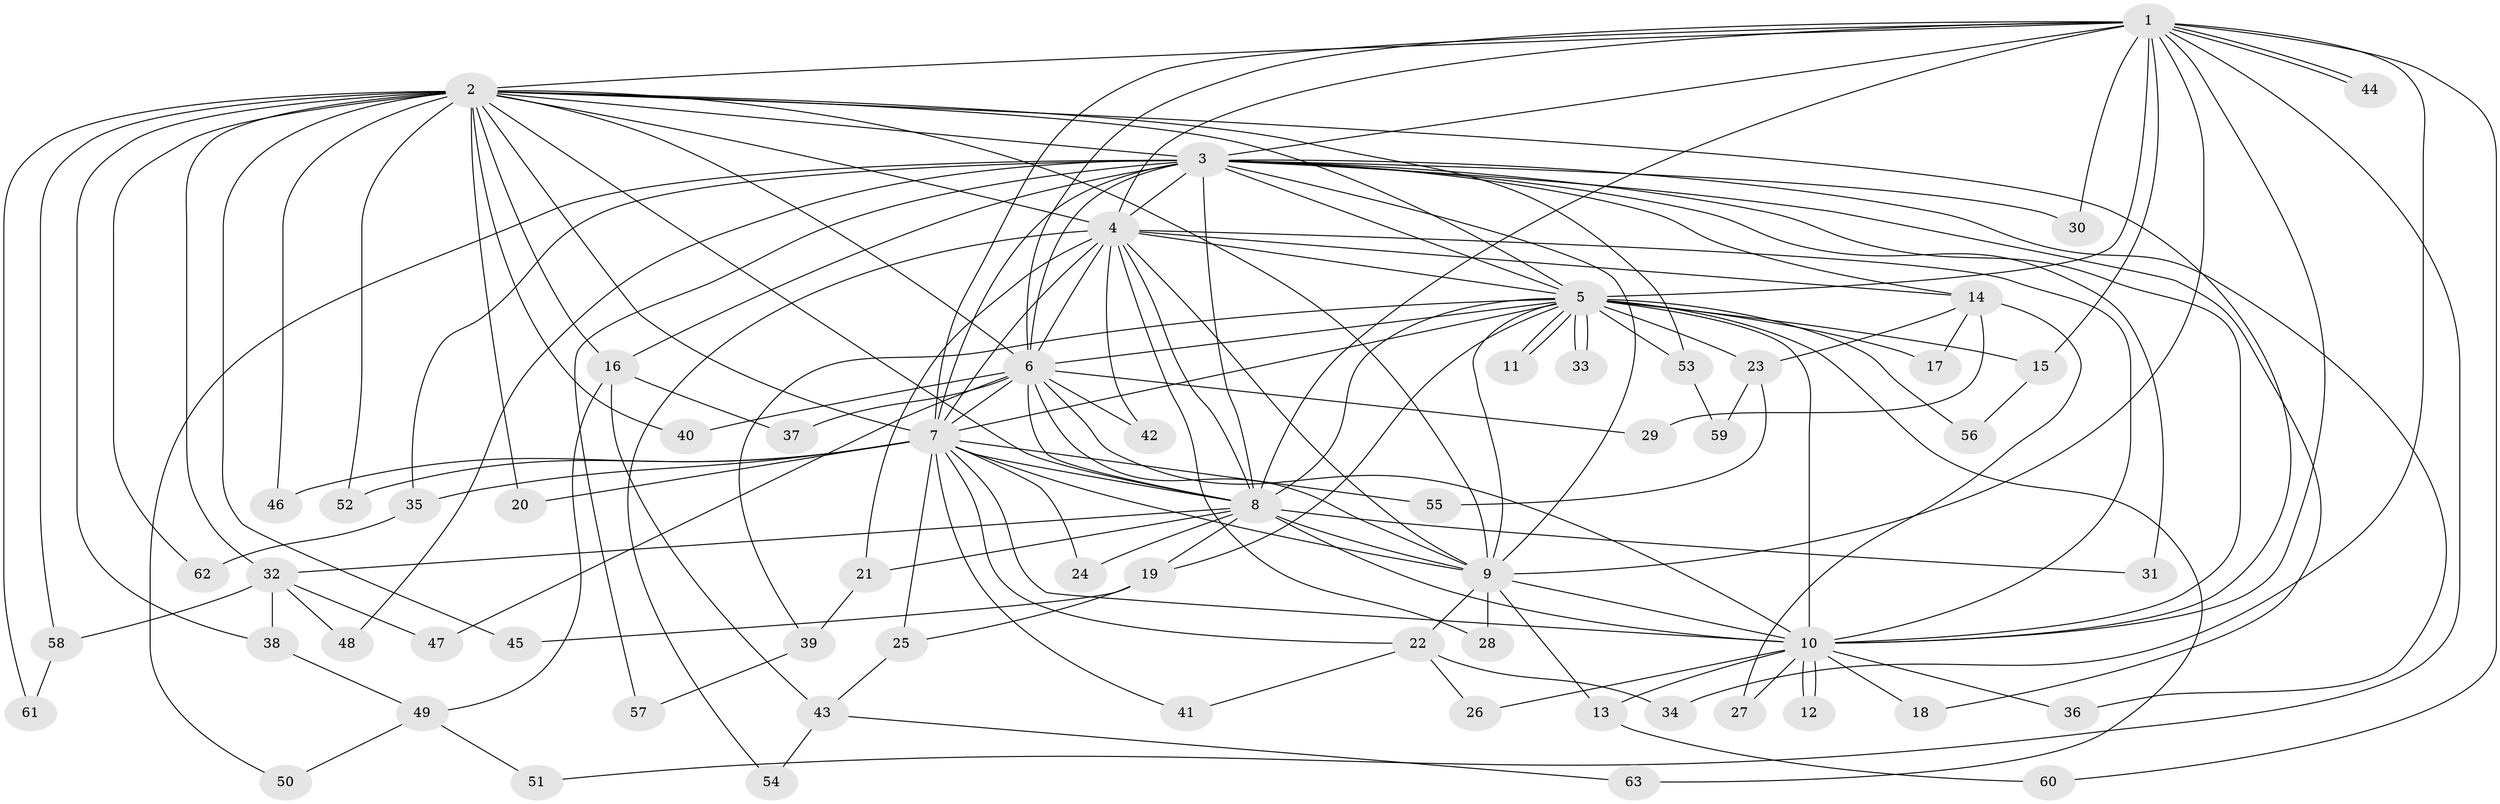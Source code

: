 // Generated by graph-tools (version 1.1) at 2025/35/03/09/25 02:35:08]
// undirected, 63 vertices, 151 edges
graph export_dot {
graph [start="1"]
  node [color=gray90,style=filled];
  1;
  2;
  3;
  4;
  5;
  6;
  7;
  8;
  9;
  10;
  11;
  12;
  13;
  14;
  15;
  16;
  17;
  18;
  19;
  20;
  21;
  22;
  23;
  24;
  25;
  26;
  27;
  28;
  29;
  30;
  31;
  32;
  33;
  34;
  35;
  36;
  37;
  38;
  39;
  40;
  41;
  42;
  43;
  44;
  45;
  46;
  47;
  48;
  49;
  50;
  51;
  52;
  53;
  54;
  55;
  56;
  57;
  58;
  59;
  60;
  61;
  62;
  63;
  1 -- 2;
  1 -- 3;
  1 -- 4;
  1 -- 5;
  1 -- 6;
  1 -- 7;
  1 -- 8;
  1 -- 9;
  1 -- 10;
  1 -- 15;
  1 -- 30;
  1 -- 34;
  1 -- 44;
  1 -- 44;
  1 -- 51;
  1 -- 60;
  2 -- 3;
  2 -- 4;
  2 -- 5;
  2 -- 6;
  2 -- 7;
  2 -- 8;
  2 -- 9;
  2 -- 10;
  2 -- 16;
  2 -- 20;
  2 -- 32;
  2 -- 38;
  2 -- 40;
  2 -- 45;
  2 -- 46;
  2 -- 52;
  2 -- 53;
  2 -- 58;
  2 -- 61;
  2 -- 62;
  3 -- 4;
  3 -- 5;
  3 -- 6;
  3 -- 7;
  3 -- 8;
  3 -- 9;
  3 -- 10;
  3 -- 14;
  3 -- 16;
  3 -- 18;
  3 -- 30;
  3 -- 31;
  3 -- 35;
  3 -- 36;
  3 -- 48;
  3 -- 50;
  3 -- 57;
  4 -- 5;
  4 -- 6;
  4 -- 7;
  4 -- 8;
  4 -- 9;
  4 -- 10;
  4 -- 14;
  4 -- 21;
  4 -- 28;
  4 -- 42;
  4 -- 54;
  5 -- 6;
  5 -- 7;
  5 -- 8;
  5 -- 9;
  5 -- 10;
  5 -- 11;
  5 -- 11;
  5 -- 15;
  5 -- 17;
  5 -- 19;
  5 -- 23;
  5 -- 33;
  5 -- 33;
  5 -- 39;
  5 -- 53;
  5 -- 56;
  5 -- 63;
  6 -- 7;
  6 -- 8;
  6 -- 9;
  6 -- 10;
  6 -- 29;
  6 -- 37;
  6 -- 40;
  6 -- 42;
  6 -- 47;
  7 -- 8;
  7 -- 9;
  7 -- 10;
  7 -- 20;
  7 -- 22;
  7 -- 24;
  7 -- 25;
  7 -- 35;
  7 -- 41;
  7 -- 46;
  7 -- 52;
  7 -- 55;
  8 -- 9;
  8 -- 10;
  8 -- 19;
  8 -- 21;
  8 -- 24;
  8 -- 31;
  8 -- 32;
  9 -- 10;
  9 -- 13;
  9 -- 22;
  9 -- 28;
  10 -- 12;
  10 -- 12;
  10 -- 13;
  10 -- 18;
  10 -- 26;
  10 -- 27;
  10 -- 36;
  13 -- 60;
  14 -- 17;
  14 -- 23;
  14 -- 27;
  14 -- 29;
  15 -- 56;
  16 -- 37;
  16 -- 43;
  16 -- 49;
  19 -- 25;
  19 -- 45;
  21 -- 39;
  22 -- 26;
  22 -- 34;
  22 -- 41;
  23 -- 55;
  23 -- 59;
  25 -- 43;
  32 -- 38;
  32 -- 47;
  32 -- 48;
  32 -- 58;
  35 -- 62;
  38 -- 49;
  39 -- 57;
  43 -- 54;
  43 -- 63;
  49 -- 50;
  49 -- 51;
  53 -- 59;
  58 -- 61;
}
